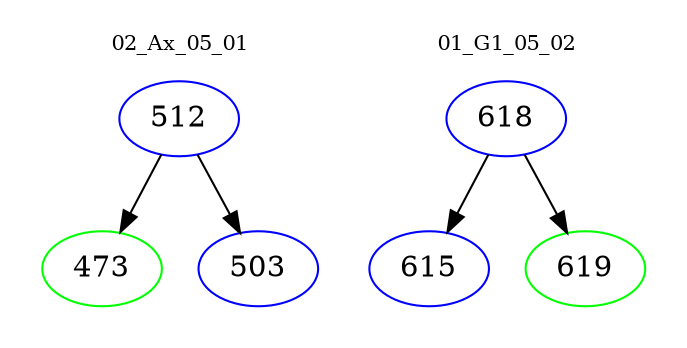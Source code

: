 digraph{
subgraph cluster_0 {
color = white
label = "02_Ax_05_01";
fontsize=10;
T0_512 [label="512", color="blue"]
T0_512 -> T0_473 [color="black"]
T0_473 [label="473", color="green"]
T0_512 -> T0_503 [color="black"]
T0_503 [label="503", color="blue"]
}
subgraph cluster_1 {
color = white
label = "01_G1_05_02";
fontsize=10;
T1_618 [label="618", color="blue"]
T1_618 -> T1_615 [color="black"]
T1_615 [label="615", color="blue"]
T1_618 -> T1_619 [color="black"]
T1_619 [label="619", color="green"]
}
}
